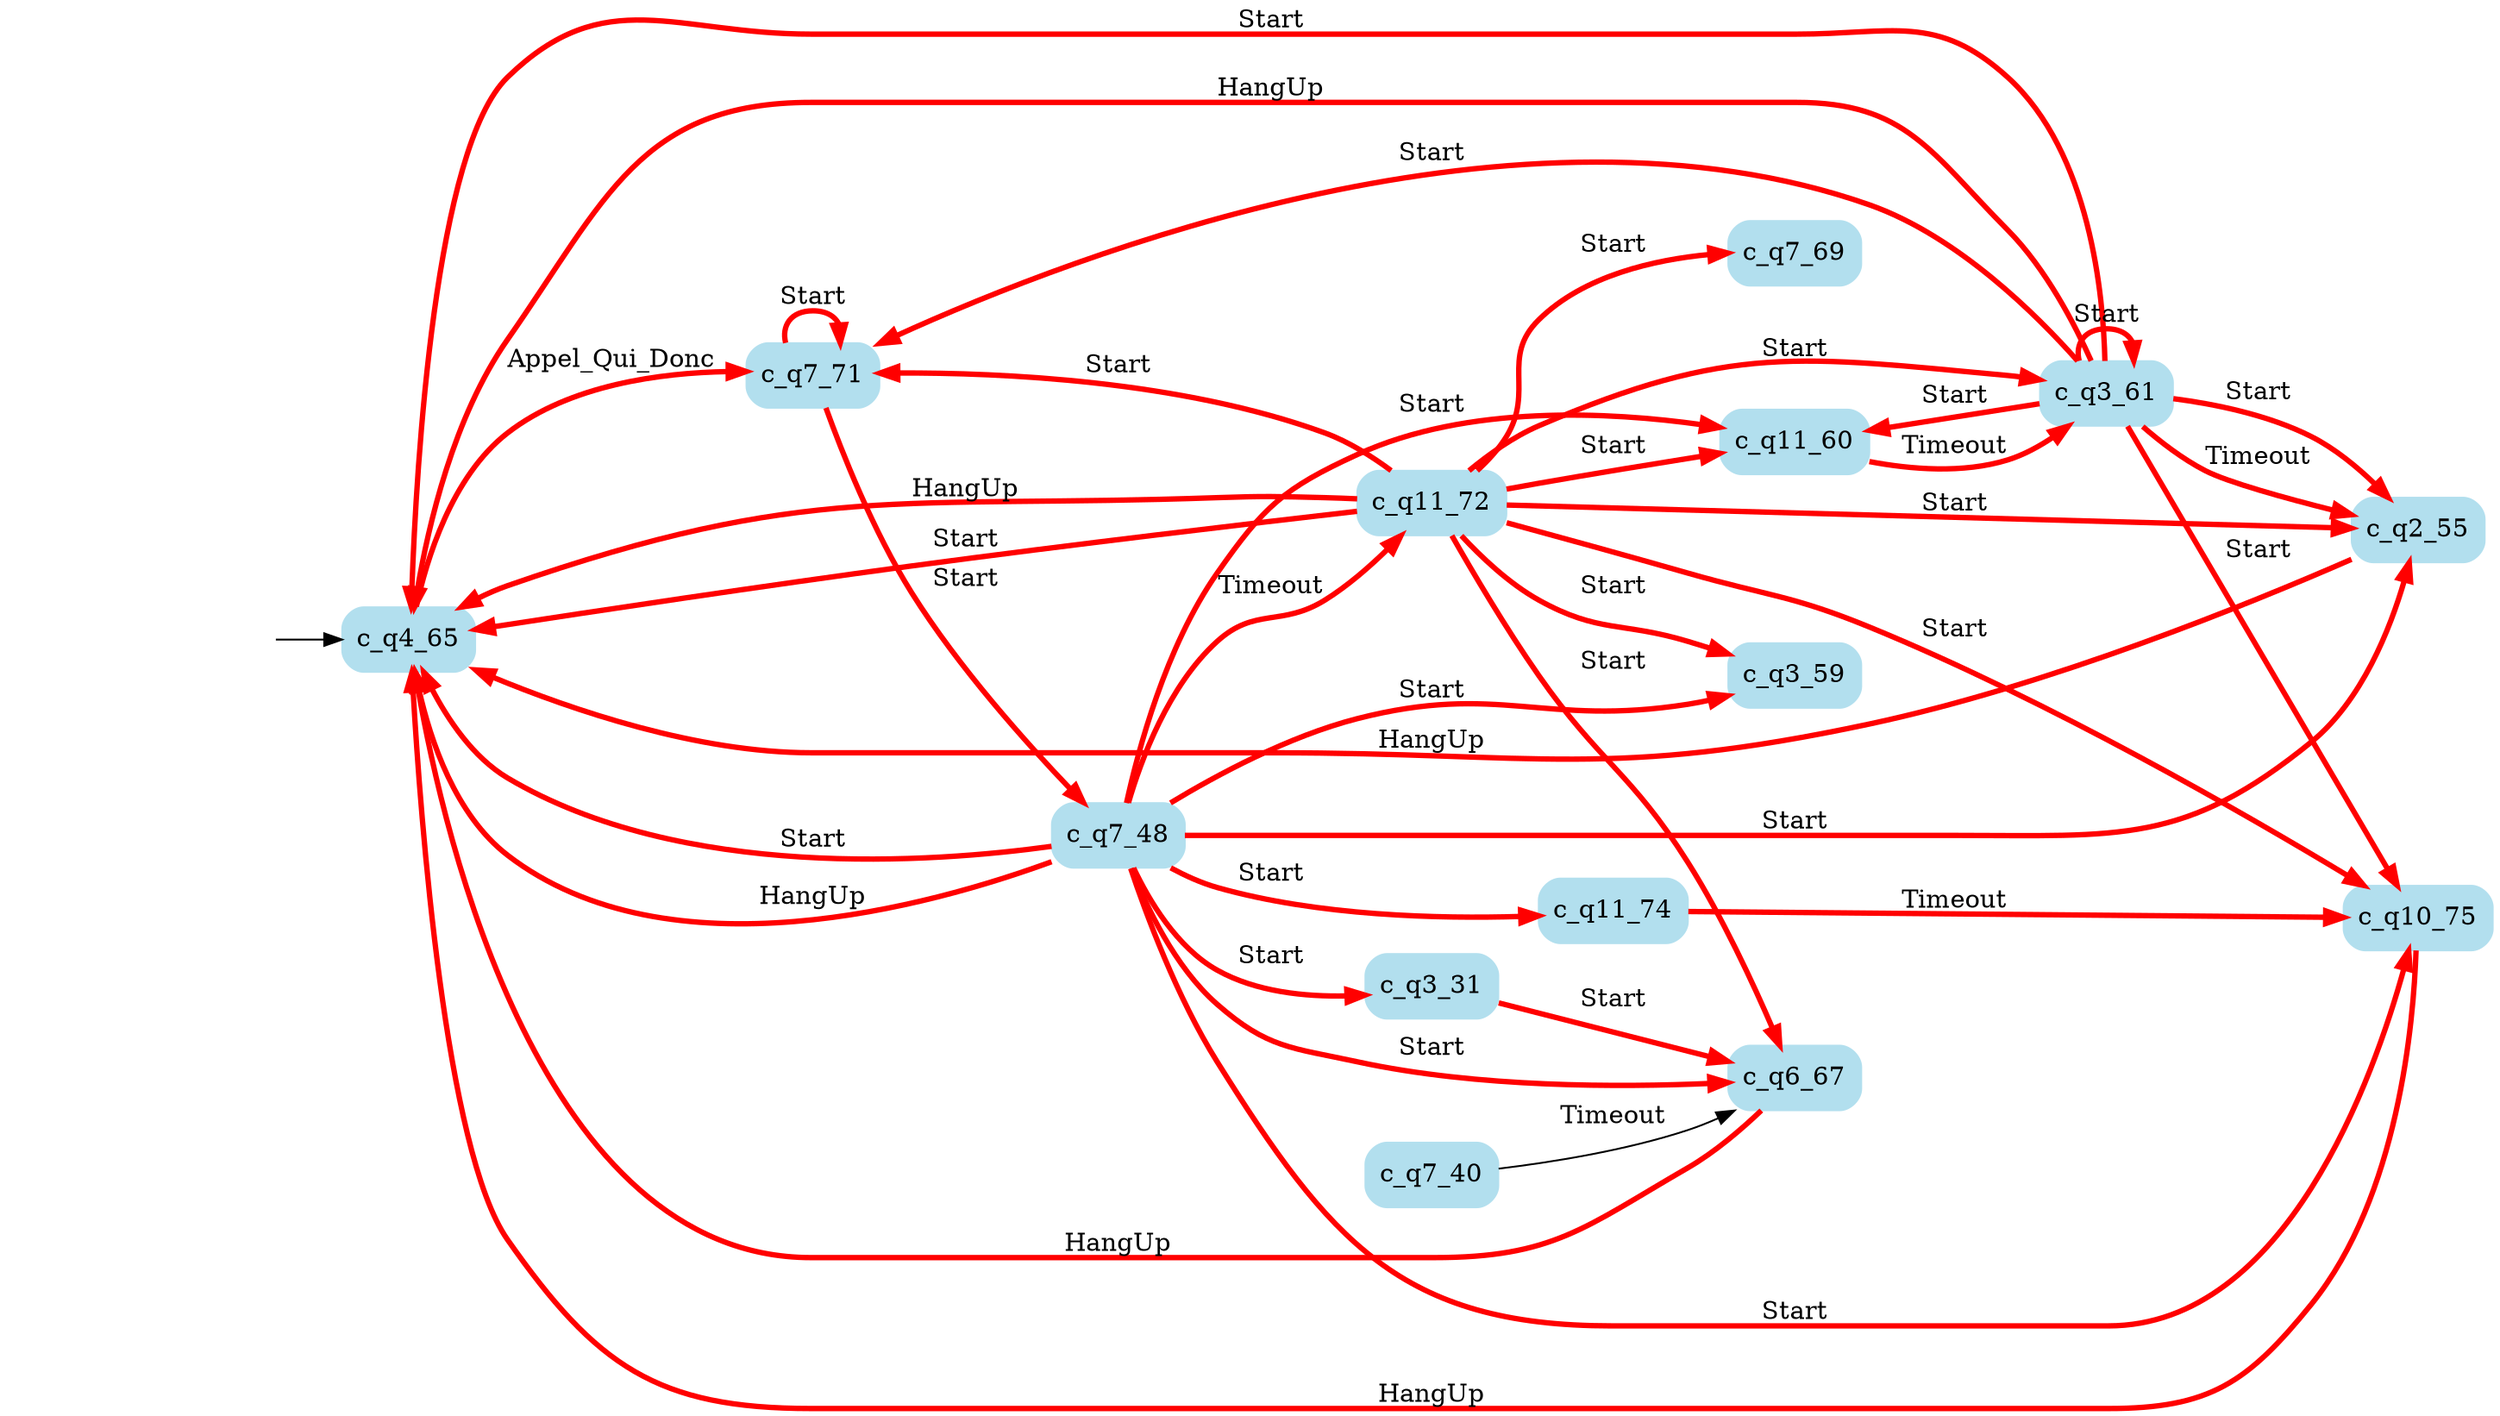digraph G {

	rankdir = LR;

	start_c_q4_65[style=invisible];

	node[shape=box, style="rounded, filled", color=lightblue2];

	c_q10_75[label="c_q10_75"];
	c_q11_74[label="c_q11_74"];
	c_q4_65[label="c_q4_65"];
	c_q3_61[label="c_q3_61"];
	c_q11_60[label="c_q11_60"];
	c_q11_72[label="c_q11_72"];
	c_q3_59[label="c_q3_59"];
	c_q3_31[label="c_q3_31"];
	c_q6_67[label="c_q6_67"];
	c_q7_40[label="c_q7_40"];
	c_q7_48[label="c_q7_48"];
	c_q7_69[label="c_q7_69"];
	c_q2_55[label="c_q2_55"];
	c_q7_71[label="c_q7_71"];

	start_c_q4_65 -> c_q4_65;
	c_q4_65 -> c_q7_71[label="Appel_Qui_Donc", penwidth=3, color=red];
	c_q2_55 -> c_q4_65[label="HangUp", penwidth=3, color=red];
	c_q3_61 -> c_q3_61[label="Start", penwidth=3, color=red];
	c_q3_61 -> c_q2_55[label="Start", penwidth=3, color=red];
	c_q3_61 -> c_q2_55[label="Timeout", penwidth=3, color=red];
	c_q3_61 -> c_q4_65[label="Start", penwidth=3, color=red];
	c_q3_61 -> c_q4_65[label="HangUp", penwidth=3, color=red];
	c_q3_31 -> c_q6_67[label="Start", penwidth=3, color=red];
	c_q3_61 -> c_q7_71[label="Start", penwidth=3, color=red];
	c_q3_61 -> c_q10_75[label="Start", penwidth=3, color=red];
	c_q3_61 -> c_q11_60[label="Start", penwidth=3, color=red];
	c_q6_67 -> c_q4_65[label="HangUp", penwidth=3, color=red];
	c_q7_71 -> c_q7_48[label="Start", penwidth=3, color=red];
	c_q7_71 -> c_q7_71[label="Start", penwidth=3, color=red];
	c_q7_48 -> c_q2_55[label="Start", penwidth=3, color=red];
	c_q7_48 -> c_q3_31[label="Start", penwidth=3, color=red];
	c_q7_48 -> c_q3_59[label="Start", penwidth=3, color=red];
	c_q7_48 -> c_q4_65[label="Start", penwidth=3, color=red];
	c_q7_48 -> c_q4_65[label="HangUp", penwidth=3, color=red];
	c_q7_48 -> c_q6_67[label="Start", penwidth=3, color=red];
	c_q7_40 -> c_q6_67[label="Timeout"];
	c_q7_48 -> c_q10_75[label="Start", penwidth=3, color=red];
	c_q7_48 -> c_q11_60[label="Start", penwidth=3, color=red];
	c_q7_48 -> c_q11_74[label="Start", penwidth=3, color=red];
	c_q7_48 -> c_q11_72[label="Timeout", penwidth=3, color=red];
	c_q10_75 -> c_q4_65[label="HangUp", penwidth=3, color=red];
	c_q11_72 -> c_q11_60[label="Start", penwidth=3, color=red];
	c_q11_72 -> c_q2_55[label="Start", penwidth=3, color=red];
	c_q11_72 -> c_q3_61[label="Start", penwidth=3, color=red];
	c_q11_72 -> c_q3_59[label="Start", penwidth=3, color=red];
	c_q11_60 -> c_q3_61[label="Timeout", penwidth=3, color=red];
	c_q11_72 -> c_q4_65[label="Start", penwidth=3, color=red];
	c_q11_72 -> c_q4_65[label="HangUp", penwidth=3, color=red];
	c_q11_72 -> c_q6_67[label="Start", penwidth=3, color=red];
	c_q11_72 -> c_q7_69[label="Start", penwidth=3, color=red];
	c_q11_72 -> c_q7_71[label="Start", penwidth=3, color=red];
	c_q11_72 -> c_q10_75[label="Start", penwidth=3, color=red];
	c_q11_74 -> c_q10_75[label="Timeout", penwidth=3, color=red];

}